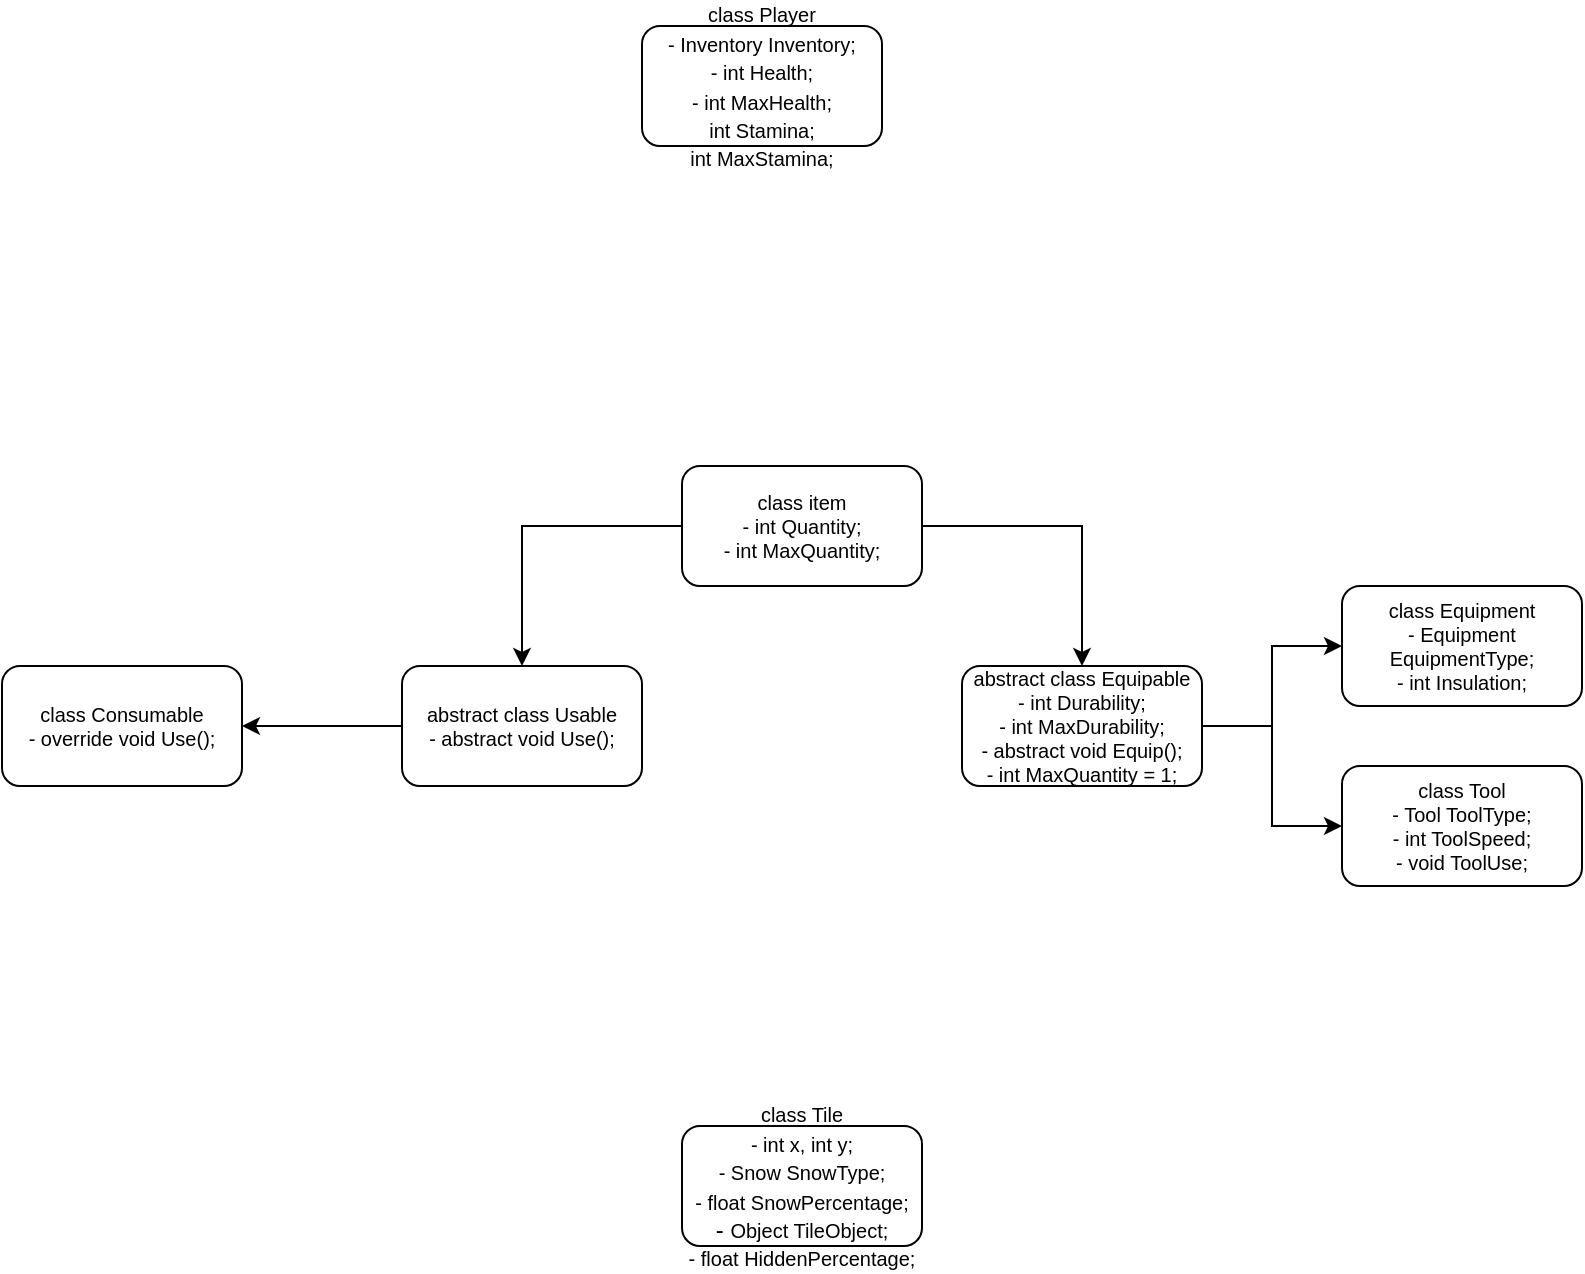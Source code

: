 <mxfile version="28.1.2">
  <diagram name="Страница — 1" id="y3P5me7hsR_nuK5834CM">
    <mxGraphModel dx="1626" dy="1193" grid="1" gridSize="10" guides="1" tooltips="1" connect="1" arrows="1" fold="1" page="0" pageScale="1" pageWidth="827" pageHeight="1169" math="0" shadow="0">
      <root>
        <mxCell id="0" />
        <mxCell id="1" parent="0" />
        <mxCell id="XghmZHSURcAjfM_Kjg03-5" value="" style="edgeStyle=orthogonalEdgeStyle;rounded=0;orthogonalLoop=1;jettySize=auto;html=1;fontSize=10;" edge="1" parent="1" source="XghmZHSURcAjfM_Kjg03-1" target="XghmZHSURcAjfM_Kjg03-4">
          <mxGeometry relative="1" as="geometry" />
        </mxCell>
        <mxCell id="XghmZHSURcAjfM_Kjg03-19" style="edgeStyle=orthogonalEdgeStyle;rounded=0;orthogonalLoop=1;jettySize=auto;html=1;entryX=0.5;entryY=0;entryDx=0;entryDy=0;" edge="1" parent="1" source="XghmZHSURcAjfM_Kjg03-1" target="XghmZHSURcAjfM_Kjg03-10">
          <mxGeometry relative="1" as="geometry" />
        </mxCell>
        <mxCell id="XghmZHSURcAjfM_Kjg03-1" value="class item&lt;div&gt;- int Quantity;&lt;/div&gt;&lt;div&gt;- int MaxQuantity;&lt;/div&gt;" style="rounded=1;whiteSpace=wrap;html=1;fontSize=10;" vertex="1" parent="1">
          <mxGeometry x="300" y="80" width="120" height="60" as="geometry" />
        </mxCell>
        <mxCell id="XghmZHSURcAjfM_Kjg03-9" value="" style="edgeStyle=orthogonalEdgeStyle;rounded=0;orthogonalLoop=1;jettySize=auto;html=1;fontSize=10;" edge="1" parent="1" source="XghmZHSURcAjfM_Kjg03-4" target="XghmZHSURcAjfM_Kjg03-8">
          <mxGeometry relative="1" as="geometry" />
        </mxCell>
        <mxCell id="XghmZHSURcAjfM_Kjg03-4" value="abstract class Usable&lt;div&gt;- abstract void Use();&lt;/div&gt;" style="whiteSpace=wrap;html=1;rounded=1;fontSize=10;" vertex="1" parent="1">
          <mxGeometry x="160" y="180" width="120" height="60" as="geometry" />
        </mxCell>
        <mxCell id="XghmZHSURcAjfM_Kjg03-8" value="&lt;div&gt;&lt;span style=&quot;background-color: transparent; color: light-dark(rgb(0, 0, 0), rgb(255, 255, 255));&quot;&gt;class Consumable&lt;/span&gt;&lt;/div&gt;&lt;div&gt;&lt;span style=&quot;background-color: transparent; color: light-dark(rgb(0, 0, 0), rgb(255, 255, 255));&quot;&gt;- override void Use();&lt;/span&gt;&lt;/div&gt;" style="whiteSpace=wrap;html=1;rounded=1;fontSize=10;" vertex="1" parent="1">
          <mxGeometry x="-40" y="180" width="120" height="60" as="geometry" />
        </mxCell>
        <mxCell id="XghmZHSURcAjfM_Kjg03-18" value="" style="edgeStyle=orthogonalEdgeStyle;rounded=0;orthogonalLoop=1;jettySize=auto;html=1;fontSize=10;" edge="1" parent="1" source="XghmZHSURcAjfM_Kjg03-10" target="XghmZHSURcAjfM_Kjg03-17">
          <mxGeometry relative="1" as="geometry" />
        </mxCell>
        <mxCell id="XghmZHSURcAjfM_Kjg03-20" style="edgeStyle=orthogonalEdgeStyle;rounded=0;orthogonalLoop=1;jettySize=auto;html=1;" edge="1" parent="1" source="XghmZHSURcAjfM_Kjg03-10" target="XghmZHSURcAjfM_Kjg03-12">
          <mxGeometry relative="1" as="geometry" />
        </mxCell>
        <mxCell id="XghmZHSURcAjfM_Kjg03-10" value="&lt;font&gt;abstract class Equipable&lt;/font&gt;&lt;div&gt;&lt;font&gt;- int Durability;&lt;/font&gt;&lt;/div&gt;&lt;div&gt;&lt;font&gt;- int MaxDurability;&lt;/font&gt;&lt;/div&gt;&lt;div&gt;&lt;font&gt;- abstract void Equip();&lt;/font&gt;&lt;/div&gt;&lt;div&gt;&lt;font&gt;- int MaxQuantity = 1;&lt;/font&gt;&lt;/div&gt;" style="whiteSpace=wrap;html=1;rounded=1;fontSize=10;" vertex="1" parent="1">
          <mxGeometry x="440" y="180" width="120" height="60" as="geometry" />
        </mxCell>
        <mxCell id="XghmZHSURcAjfM_Kjg03-12" value="&lt;div&gt;&lt;span style=&quot;background-color: transparent; color: light-dark(rgb(0, 0, 0), rgb(255, 255, 255));&quot;&gt;class Tool&lt;/span&gt;&lt;/div&gt;&lt;div&gt;&lt;span style=&quot;background-color: transparent; color: light-dark(rgb(0, 0, 0), rgb(255, 255, 255));&quot;&gt;- Tool ToolType;&lt;/span&gt;&lt;/div&gt;&lt;div&gt;&lt;span style=&quot;background-color: transparent; color: light-dark(rgb(0, 0, 0), rgb(255, 255, 255));&quot;&gt;- int ToolSpeed;&lt;/span&gt;&lt;/div&gt;&lt;div&gt;&lt;span style=&quot;background-color: transparent; color: light-dark(rgb(0, 0, 0), rgb(255, 255, 255));&quot;&gt;- void ToolUse;&lt;/span&gt;&lt;/div&gt;" style="whiteSpace=wrap;html=1;rounded=1;fontSize=10;" vertex="1" parent="1">
          <mxGeometry x="630" y="230" width="120" height="60" as="geometry" />
        </mxCell>
        <mxCell id="XghmZHSURcAjfM_Kjg03-17" value="class Equipment&lt;div&gt;- Equipment EquipmentType;&lt;br&gt;&lt;div&gt;- int Insulation;&lt;/div&gt;&lt;/div&gt;" style="whiteSpace=wrap;html=1;rounded=1;fontSize=10;" vertex="1" parent="1">
          <mxGeometry x="630" y="140" width="120" height="60" as="geometry" />
        </mxCell>
        <mxCell id="XghmZHSURcAjfM_Kjg03-21" value="&lt;font style=&quot;font-size: 10px;&quot;&gt;class Tile&lt;/font&gt;&lt;div&gt;&lt;font style=&quot;font-size: 10px;&quot;&gt;- int x, int y;&lt;/font&gt;&lt;/div&gt;&lt;div&gt;&lt;font style=&quot;font-size: 10px;&quot;&gt;- Snow SnowType;&lt;/font&gt;&lt;/div&gt;&lt;div&gt;&lt;font style=&quot;font-size: 10px;&quot;&gt;- float SnowPercentage;&lt;/font&gt;&lt;/div&gt;&lt;div&gt;- &lt;font style=&quot;font-size: 10px;&quot;&gt;Object TileObject;&lt;/font&gt;&lt;/div&gt;&lt;div&gt;&lt;font style=&quot;font-size: 10px;&quot;&gt;- float HiddenPercentage;&lt;/font&gt;&lt;/div&gt;" style="rounded=1;whiteSpace=wrap;html=1;" vertex="1" parent="1">
          <mxGeometry x="300" y="410" width="120" height="60" as="geometry" />
        </mxCell>
        <mxCell id="XghmZHSURcAjfM_Kjg03-22" value="&lt;font style=&quot;font-size: 10px;&quot;&gt;class Player&lt;/font&gt;&lt;div&gt;&lt;font style=&quot;font-size: 10px;&quot;&gt;- Inventory Inventory;&lt;/font&gt;&lt;/div&gt;&lt;div&gt;&lt;font style=&quot;font-size: 10px;&quot;&gt;- int Health;&lt;/font&gt;&lt;/div&gt;&lt;div&gt;&lt;font style=&quot;font-size: 10px;&quot;&gt;- int MaxHealth;&lt;/font&gt;&lt;/div&gt;&lt;div&gt;&lt;font style=&quot;font-size: 10px;&quot;&gt;int Stamina;&lt;/font&gt;&lt;/div&gt;&lt;div&gt;&lt;font style=&quot;font-size: 10px;&quot;&gt;int MaxStamina;&lt;/font&gt;&lt;/div&gt;" style="rounded=1;whiteSpace=wrap;html=1;" vertex="1" parent="1">
          <mxGeometry x="280" y="-140" width="120" height="60" as="geometry" />
        </mxCell>
      </root>
    </mxGraphModel>
  </diagram>
</mxfile>
